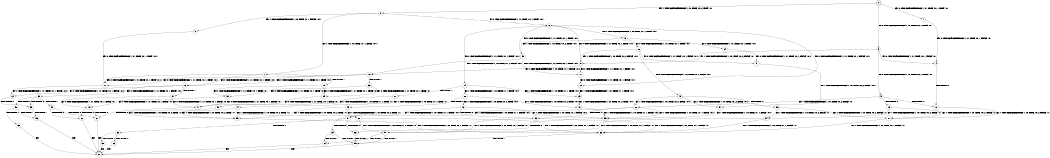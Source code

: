 digraph BCG {
size = "7, 10.5";
center = TRUE;
node [shape = circle];
0 [peripheries = 2];
0 -> 1 [label = "EX !0 !ATOMIC_EXCH_BRANCH (1, +1, TRUE, +0, 1, TRUE) !:0:"];
0 -> 2 [label = "EX !1 !ATOMIC_EXCH_BRANCH (1, +0, TRUE, +0, 2, TRUE) !:0:"];
0 -> 3 [label = "EX !0 !ATOMIC_EXCH_BRANCH (1, +1, TRUE, +0, 1, TRUE) !:0:"];
1 -> 4 [label = "EX !0 !ATOMIC_EXCH_BRANCH (1, +1, TRUE, +0, 1, FALSE) !:0:"];
2 -> 5 [label = "EX !1 !ATOMIC_EXCH_BRANCH (1, +0, TRUE, +1, 1, FALSE) !:0:1:"];
2 -> 6 [label = "EX !0 !ATOMIC_EXCH_BRANCH (1, +1, TRUE, +0, 1, TRUE) !:0:1:"];
2 -> 7 [label = "EX !1 !ATOMIC_EXCH_BRANCH (1, +0, TRUE, +1, 1, FALSE) !:0:1:"];
3 -> 4 [label = "EX !0 !ATOMIC_EXCH_BRANCH (1, +1, TRUE, +0, 1, FALSE) !:0:"];
3 -> 8 [label = "EX !1 !ATOMIC_EXCH_BRANCH (1, +0, TRUE, +0, 2, FALSE) !:0:"];
3 -> 9 [label = "EX !0 !ATOMIC_EXCH_BRANCH (1, +1, TRUE, +0, 1, FALSE) !:0:"];
4 -> 10 [label = "TERMINATE !0"];
5 -> 11 [label = "EX !0 !ATOMIC_EXCH_BRANCH (1, +1, TRUE, +0, 1, TRUE) !:0:1:"];
6 -> 12 [label = "EX !0 !ATOMIC_EXCH_BRANCH (1, +1, TRUE, +0, 1, FALSE) !:0:1:"];
6 -> 13 [label = "EX !1 !ATOMIC_EXCH_BRANCH (1, +0, TRUE, +1, 1, TRUE) !:0:1:"];
6 -> 14 [label = "EX !0 !ATOMIC_EXCH_BRANCH (1, +1, TRUE, +0, 1, FALSE) !:0:1:"];
7 -> 11 [label = "EX !0 !ATOMIC_EXCH_BRANCH (1, +1, TRUE, +0, 1, TRUE) !:0:1:"];
7 -> 15 [label = "TERMINATE !1"];
7 -> 16 [label = "EX !0 !ATOMIC_EXCH_BRANCH (1, +1, TRUE, +0, 1, TRUE) !:0:1:"];
8 -> 17 [label = "EX !0 !ATOMIC_EXCH_BRANCH (1, +1, TRUE, +0, 1, TRUE) !:0:1:"];
8 -> 18 [label = "EX !1 !ATOMIC_EXCH_BRANCH (1, +0, TRUE, +1, 1, FALSE) !:0:1:"];
8 -> 6 [label = "EX !0 !ATOMIC_EXCH_BRANCH (1, +1, TRUE, +0, 1, TRUE) !:0:1:"];
9 -> 10 [label = "TERMINATE !0"];
9 -> 19 [label = "TERMINATE !0"];
9 -> 20 [label = "EX !1 !ATOMIC_EXCH_BRANCH (1, +0, TRUE, +0, 2, FALSE) !:0:"];
10 -> 21 [label = "EX !1 !ATOMIC_EXCH_BRANCH (1, +0, TRUE, +0, 2, FALSE) !:1:"];
11 -> 22 [label = "EX !0 !ATOMIC_EXCH_BRANCH (1, +1, TRUE, +0, 1, FALSE) !:0:1:"];
12 -> 23 [label = "EX !1 !ATOMIC_EXCH_BRANCH (1, +0, TRUE, +1, 1, TRUE) !:0:1:"];
13 -> 24 [label = "EX !0 !ATOMIC_EXCH_BRANCH (1, +1, TRUE, +0, 1, TRUE) !:0:1:"];
13 -> 25 [label = "EX !1 !ATOMIC_EXCH_BRANCH (1, +0, TRUE, +0, 2, TRUE) !:0:1:"];
13 -> 26 [label = "EX !0 !ATOMIC_EXCH_BRANCH (1, +1, TRUE, +0, 1, TRUE) !:0:1:"];
14 -> 23 [label = "EX !1 !ATOMIC_EXCH_BRANCH (1, +0, TRUE, +1, 1, TRUE) !:0:1:"];
14 -> 27 [label = "TERMINATE !0"];
14 -> 28 [label = "EX !1 !ATOMIC_EXCH_BRANCH (1, +0, TRUE, +1, 1, TRUE) !:0:1:"];
15 -> 29 [label = "EX !0 !ATOMIC_EXCH_BRANCH (1, +1, TRUE, +0, 1, TRUE) !:0:"];
15 -> 30 [label = "EX !0 !ATOMIC_EXCH_BRANCH (1, +1, TRUE, +0, 1, TRUE) !:0:"];
16 -> 22 [label = "EX !0 !ATOMIC_EXCH_BRANCH (1, +1, TRUE, +0, 1, FALSE) !:0:1:"];
16 -> 31 [label = "TERMINATE !1"];
16 -> 32 [label = "EX !0 !ATOMIC_EXCH_BRANCH (1, +1, TRUE, +0, 1, FALSE) !:0:1:"];
17 -> 12 [label = "EX !0 !ATOMIC_EXCH_BRANCH (1, +1, TRUE, +0, 1, FALSE) !:0:1:"];
18 -> 11 [label = "EX !0 !ATOMIC_EXCH_BRANCH (1, +1, TRUE, +0, 1, TRUE) !:0:1:"];
18 -> 33 [label = "TERMINATE !1"];
18 -> 16 [label = "EX !0 !ATOMIC_EXCH_BRANCH (1, +1, TRUE, +0, 1, TRUE) !:0:1:"];
19 -> 21 [label = "EX !1 !ATOMIC_EXCH_BRANCH (1, +0, TRUE, +0, 2, FALSE) !:1:"];
19 -> 34 [label = "EX !1 !ATOMIC_EXCH_BRANCH (1, +0, TRUE, +0, 2, FALSE) !:1:"];
20 -> 35 [label = "EX !1 !ATOMIC_EXCH_BRANCH (1, +0, TRUE, +1, 1, FALSE) !:0:1:"];
20 -> 36 [label = "TERMINATE !0"];
20 -> 37 [label = "EX !1 !ATOMIC_EXCH_BRANCH (1, +0, TRUE, +1, 1, FALSE) !:0:1:"];
21 -> 38 [label = "EX !1 !ATOMIC_EXCH_BRANCH (1, +0, TRUE, +1, 1, FALSE) !:1:"];
22 -> 39 [label = "TERMINATE !0"];
23 -> 40 [label = "EX !1 !ATOMIC_EXCH_BRANCH (1, +0, TRUE, +0, 2, TRUE) !:0:1:"];
24 -> 41 [label = "EX !0 !ATOMIC_EXCH_BRANCH (1, +1, TRUE, +0, 1, FALSE) !:0:1:"];
25 -> 17 [label = "EX !0 !ATOMIC_EXCH_BRANCH (1, +1, TRUE, +0, 1, TRUE) !:0:1:"];
25 -> 18 [label = "EX !1 !ATOMIC_EXCH_BRANCH (1, +0, TRUE, +1, 1, FALSE) !:0:1:"];
25 -> 6 [label = "EX !0 !ATOMIC_EXCH_BRANCH (1, +1, TRUE, +0, 1, TRUE) !:0:1:"];
26 -> 41 [label = "EX !0 !ATOMIC_EXCH_BRANCH (1, +1, TRUE, +0, 1, FALSE) !:0:1:"];
26 -> 8 [label = "EX !1 !ATOMIC_EXCH_BRANCH (1, +0, TRUE, +0, 2, FALSE) !:0:1:"];
26 -> 42 [label = "EX !0 !ATOMIC_EXCH_BRANCH (1, +1, TRUE, +0, 1, FALSE) !:0:1:"];
27 -> 43 [label = "EX !1 !ATOMIC_EXCH_BRANCH (1, +0, TRUE, +1, 1, TRUE) !:1:"];
27 -> 44 [label = "EX !1 !ATOMIC_EXCH_BRANCH (1, +0, TRUE, +1, 1, TRUE) !:1:"];
28 -> 40 [label = "EX !1 !ATOMIC_EXCH_BRANCH (1, +0, TRUE, +0, 2, TRUE) !:0:1:"];
28 -> 45 [label = "TERMINATE !0"];
28 -> 46 [label = "EX !1 !ATOMIC_EXCH_BRANCH (1, +0, TRUE, +0, 2, TRUE) !:0:1:"];
29 -> 47 [label = "EX !0 !ATOMIC_EXCH_BRANCH (1, +1, TRUE, +0, 1, FALSE) !:0:"];
30 -> 47 [label = "EX !0 !ATOMIC_EXCH_BRANCH (1, +1, TRUE, +0, 1, FALSE) !:0:"];
30 -> 48 [label = "EX !0 !ATOMIC_EXCH_BRANCH (1, +1, TRUE, +0, 1, FALSE) !:0:"];
31 -> 47 [label = "EX !0 !ATOMIC_EXCH_BRANCH (1, +1, TRUE, +0, 1, FALSE) !:0:"];
31 -> 48 [label = "EX !0 !ATOMIC_EXCH_BRANCH (1, +1, TRUE, +0, 1, FALSE) !:0:"];
32 -> 39 [label = "TERMINATE !0"];
32 -> 49 [label = "TERMINATE !1"];
32 -> 50 [label = "TERMINATE !0"];
33 -> 29 [label = "EX !0 !ATOMIC_EXCH_BRANCH (1, +1, TRUE, +0, 1, TRUE) !:0:"];
33 -> 30 [label = "EX !0 !ATOMIC_EXCH_BRANCH (1, +1, TRUE, +0, 1, TRUE) !:0:"];
34 -> 38 [label = "EX !1 !ATOMIC_EXCH_BRANCH (1, +0, TRUE, +1, 1, FALSE) !:1:"];
34 -> 51 [label = "EX !1 !ATOMIC_EXCH_BRANCH (1, +0, TRUE, +1, 1, FALSE) !:1:"];
35 -> 52 [label = "TERMINATE !0"];
36 -> 38 [label = "EX !1 !ATOMIC_EXCH_BRANCH (1, +0, TRUE, +1, 1, FALSE) !:1:"];
36 -> 51 [label = "EX !1 !ATOMIC_EXCH_BRANCH (1, +0, TRUE, +1, 1, FALSE) !:1:"];
37 -> 52 [label = "TERMINATE !0"];
37 -> 53 [label = "TERMINATE !1"];
37 -> 54 [label = "TERMINATE !0"];
38 -> 55 [label = "TERMINATE !1"];
39 -> 56 [label = "TERMINATE !1"];
40 -> 35 [label = "EX !1 !ATOMIC_EXCH_BRANCH (1, +0, TRUE, +1, 1, FALSE) !:0:1:"];
41 -> 57 [label = "EX !1 !ATOMIC_EXCH_BRANCH (1, +0, TRUE, +0, 2, FALSE) !:0:1:"];
42 -> 57 [label = "EX !1 !ATOMIC_EXCH_BRANCH (1, +0, TRUE, +0, 2, FALSE) !:0:1:"];
42 -> 58 [label = "TERMINATE !0"];
42 -> 20 [label = "EX !1 !ATOMIC_EXCH_BRANCH (1, +0, TRUE, +0, 2, FALSE) !:0:1:"];
43 -> 59 [label = "EX !1 !ATOMIC_EXCH_BRANCH (1, +0, TRUE, +0, 2, TRUE) !:1:"];
44 -> 59 [label = "EX !1 !ATOMIC_EXCH_BRANCH (1, +0, TRUE, +0, 2, TRUE) !:1:"];
44 -> 60 [label = "EX !1 !ATOMIC_EXCH_BRANCH (1, +0, TRUE, +0, 2, TRUE) !:1:"];
45 -> 59 [label = "EX !1 !ATOMIC_EXCH_BRANCH (1, +0, TRUE, +0, 2, TRUE) !:1:"];
45 -> 60 [label = "EX !1 !ATOMIC_EXCH_BRANCH (1, +0, TRUE, +0, 2, TRUE) !:1:"];
46 -> 35 [label = "EX !1 !ATOMIC_EXCH_BRANCH (1, +0, TRUE, +1, 1, FALSE) !:0:1:"];
46 -> 36 [label = "TERMINATE !0"];
46 -> 37 [label = "EX !1 !ATOMIC_EXCH_BRANCH (1, +0, TRUE, +1, 1, FALSE) !:0:1:"];
47 -> 61 [label = "TERMINATE !0"];
48 -> 61 [label = "TERMINATE !0"];
48 -> 62 [label = "TERMINATE !0"];
49 -> 61 [label = "TERMINATE !0"];
49 -> 62 [label = "TERMINATE !0"];
50 -> 56 [label = "TERMINATE !1"];
50 -> 63 [label = "TERMINATE !1"];
51 -> 55 [label = "TERMINATE !1"];
51 -> 64 [label = "TERMINATE !1"];
52 -> 55 [label = "TERMINATE !1"];
53 -> 65 [label = "TERMINATE !0"];
53 -> 66 [label = "TERMINATE !0"];
54 -> 55 [label = "TERMINATE !1"];
54 -> 64 [label = "TERMINATE !1"];
55 -> 67 [label = "exit"];
56 -> 67 [label = "exit"];
57 -> 35 [label = "EX !1 !ATOMIC_EXCH_BRANCH (1, +0, TRUE, +1, 1, FALSE) !:0:1:"];
58 -> 21 [label = "EX !1 !ATOMIC_EXCH_BRANCH (1, +0, TRUE, +0, 2, FALSE) !:1:"];
58 -> 34 [label = "EX !1 !ATOMIC_EXCH_BRANCH (1, +0, TRUE, +0, 2, FALSE) !:1:"];
59 -> 38 [label = "EX !1 !ATOMIC_EXCH_BRANCH (1, +0, TRUE, +1, 1, FALSE) !:1:"];
60 -> 38 [label = "EX !1 !ATOMIC_EXCH_BRANCH (1, +0, TRUE, +1, 1, FALSE) !:1:"];
60 -> 51 [label = "EX !1 !ATOMIC_EXCH_BRANCH (1, +0, TRUE, +1, 1, FALSE) !:1:"];
61 -> 67 [label = "exit"];
62 -> 67 [label = "exit"];
63 -> 67 [label = "exit"];
64 -> 67 [label = "exit"];
65 -> 67 [label = "exit"];
66 -> 67 [label = "exit"];
}
